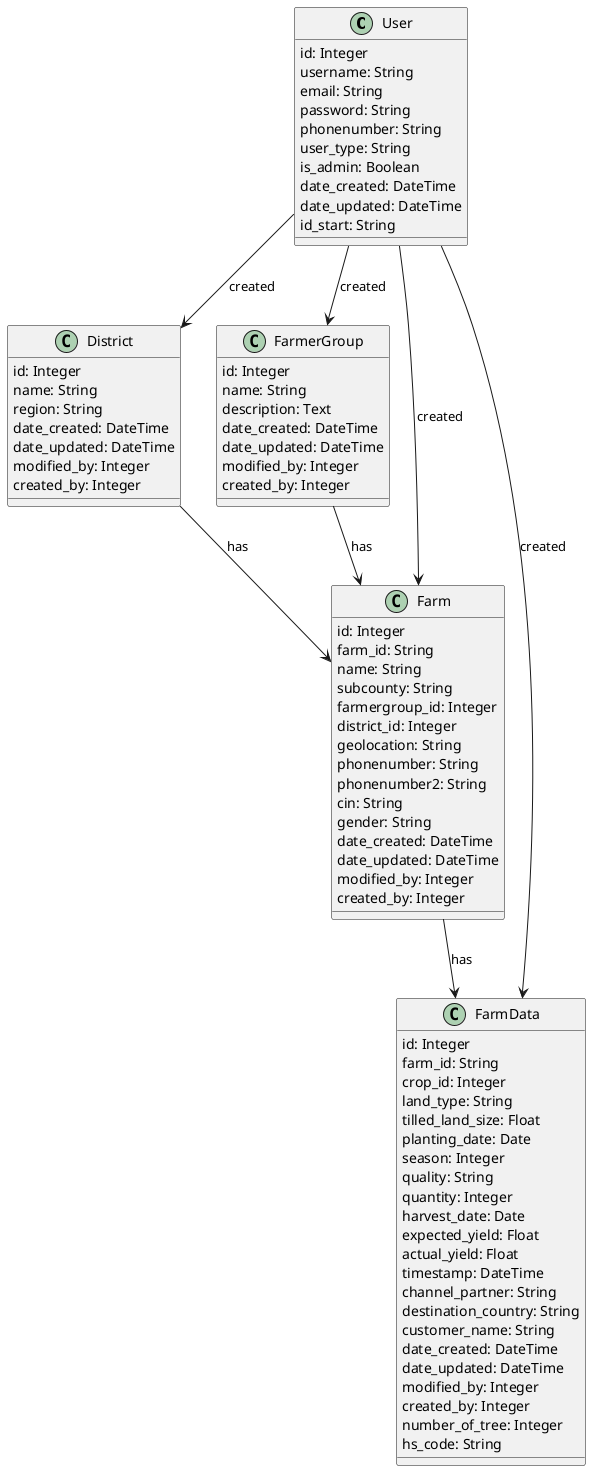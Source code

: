 @startuml
class User {
    id: Integer
    username: String
    email: String
    password: String
    phonenumber: String
    user_type: String
    is_admin: Boolean
    date_created: DateTime
    date_updated: DateTime
    id_start: String
}
class District {
    id: Integer
    name: String
    region: String
    date_created: DateTime
    date_updated: DateTime
    modified_by: Integer
    created_by: Integer
}
class FarmerGroup {
    id: Integer
    name: String
    description: Text
    date_created: DateTime
    date_updated: DateTime
    modified_by: Integer
    created_by: Integer
}
class Farm {
    id: Integer
    farm_id: String
    name: String
    subcounty: String
    farmergroup_id: Integer
    district_id: Integer
    geolocation: String
    phonenumber: String
    phonenumber2: String
    cin: String
    gender: String
    date_created: DateTime
    date_updated: DateTime
    modified_by: Integer
    created_by: Integer
}
class FarmData {
    id: Integer
    farm_id: String
    crop_id: Integer
    land_type: String
    tilled_land_size: Float
    planting_date: Date
    season: Integer
    quality: String
    quantity: Integer
    harvest_date: Date
    expected_yield: Float
    actual_yield: Float
    timestamp: DateTime
    channel_partner: String
    destination_country: String
    customer_name: String
    date_created: DateTime
    date_updated: DateTime
    modified_by: Integer
    created_by: Integer
    number_of_tree: Integer
    hs_code: String
}
User --> District : created
User --> FarmerGroup : created
User --> Farm : created
User --> FarmData : created
District --> Farm : has
FarmerGroup --> Farm : has
Farm --> FarmData : has
@enduml
